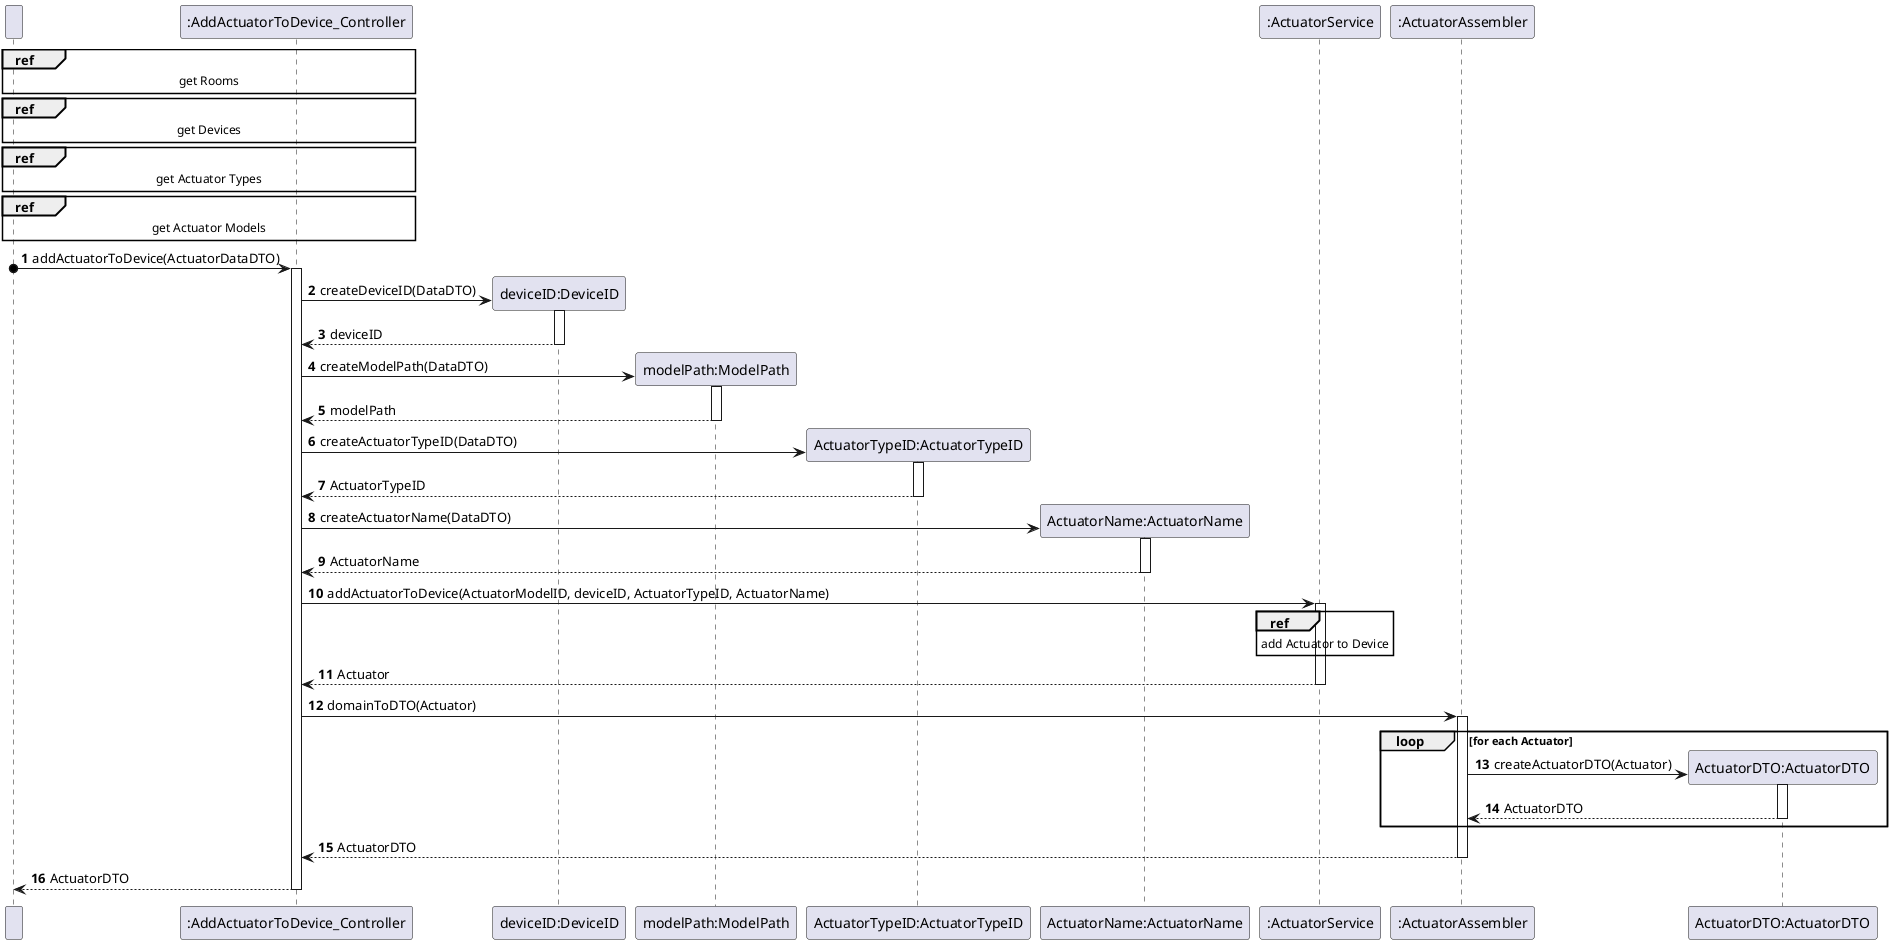 @startuml
!pragma layout smetana
autonumber

participant " " as User
participant ":AddActuatorToDevice_Controller" as AddActuatorToDevice_Controller
participant "deviceID:DeviceID" as DeviceID
participant "modelPath:ModelPath" as modelPath
participant "ActuatorTypeID:ActuatorTypeID" as ActuatorTypeID
participant "ActuatorName:ActuatorName" as ActuatorName
participant ":ActuatorService" as ActuatorService
participant ":ActuatorAssembler" as ActuatorAssembler
participant "ActuatorDTO:ActuatorDTO" as ActuatorDTO

'----------------------------------------------------'
ref over User, AddActuatorToDevice_Controller
get Rooms
end ref

ref over User, AddActuatorToDevice_Controller
get Devices
end ref

ref over User, AddActuatorToDevice_Controller
get Actuator Types
end ref

ref over User, AddActuatorToDevice_Controller
get Actuator Models
end ref

'----------------------------------------------------'

User o-> AddActuatorToDevice_Controller: addActuatorToDevice(ActuatorDataDTO)
activate AddActuatorToDevice_Controller
create DeviceID

AddActuatorToDevice_Controller -> DeviceID: createDeviceID(DataDTO)
activate DeviceID

DeviceID --> AddActuatorToDevice_Controller: deviceID
deactivate DeviceID
create modelPath

AddActuatorToDevice_Controller -> modelPath: createModelPath(DataDTO)
activate modelPath

modelPath --> AddActuatorToDevice_Controller: modelPath
deactivate modelPath
create ActuatorTypeID

AddActuatorToDevice_Controller -> ActuatorTypeID: createActuatorTypeID(DataDTO)
activate ActuatorTypeID

ActuatorTypeID --> AddActuatorToDevice_Controller: ActuatorTypeID
deactivate ActuatorTypeID
create ActuatorName

AddActuatorToDevice_Controller -> ActuatorName: createActuatorName(DataDTO)
activate ActuatorName

ActuatorName --> AddActuatorToDevice_Controller: ActuatorName
deactivate ActuatorName

AddActuatorToDevice_Controller -> ActuatorService: addActuatorToDevice(ActuatorModelID, deviceID, ActuatorTypeID, ActuatorName)
activate ActuatorService
'----------------------------------------------------'
ref over ActuatorService, ActuatorService
add Actuator to Device
end ref
'----------------------------------------------------'
ActuatorService --> AddActuatorToDevice_Controller: Actuator
deactivate ActuatorService

AddActuatorToDevice_Controller -> ActuatorAssembler: domainToDTO(Actuator)
activate ActuatorAssembler

loop for each Actuator
create ActuatorDTO
ActuatorAssembler -> ActuatorDTO: createActuatorDTO(Actuator)
activate ActuatorDTO
ActuatorDTO --> ActuatorAssembler: ActuatorDTO
deactivate ActuatorDTO
end

ActuatorAssembler --> AddActuatorToDevice_Controller : ActuatorDTO
deactivate ActuatorAssembler

AddActuatorToDevice_Controller --> User: ActuatorDTO
deactivate AddActuatorToDevice_Controller

@enduml

@startuml
!pragma layout smetana
title get Rooms
autonumber

participant " " as User
participant ":AddActuatorToDevice_Controller" as AddActuatorToDevice_Controller
participant ":RoomService" as roomService
participant ":RoomRepository" as RoomRepository
participant ":RoomAssembler" as RoomAssembler
participant "roomDTO:RoomDTO" as RoomDTO

User o-> AddActuatorToDevice_Controller: getRooms()
activate AddActuatorToDevice_Controller

AddActuatorToDevice_Controller -> roomService: getRooms()
activate roomService

roomService -> RoomRepository: findAll()
activate RoomRepository

RoomRepository --> roomService: lisOfRooms
deactivate RoomRepository

roomService --> AddActuatorToDevice_Controller: lisOfRooms
deactivate roomService

AddActuatorToDevice_Controller -> RoomAssembler: domainToDTO(Rooms)
activate RoomAssembler

loop for each room
    create RoomDTO
    RoomAssembler -> RoomDTO: createRoomDTO (room)
    activate RoomDTO
    RoomDTO --> RoomAssembler: roomDTO
    deactivate RoomDTO
    RoomAssembler -> RoomAssembler: addRoomDTOToList(roomDTO)
end

RoomAssembler --> AddActuatorToDevice_Controller: listRoomsDTO
deactivate RoomAssembler

AddActuatorToDevice_Controller --> User: listRoomsDTO
deactivate AddActuatorToDevice_Controller

@enduml

@startuml
title get Devices
autonumber
!pragma layout smetana

participant " " as User
participant ":AddActuatorToDevice_Controller" as AddActuatorToDevice_Controller
participant ":DeviceAssembler" as DeviceAssembler
participant "roomID:RoomID" as RoomID
participant ":DeviceService" as DeviceService
participant ":DeviceRepository" as DeviceRepository
participant "deviceDTO:DeviceDTO" as DeviceDTO


User o-> AddActuatorToDevice_Controller: getDevices(roomDTO)
activate AddActuatorToDevice_Controller


AddActuatorToDevice_Controller -> DeviceAssembler : dtoToDomain(roomDTO)
activate DeviceAssembler
create RoomID

DeviceAssembler -> RoomID: createRoomID(strRoomIdDTO)
activate RoomID

RoomID --> DeviceAssembler: roomId
deactivate RoomID

DeviceAssembler --> AddActuatorToDevice_Controller: roomId
deactivate DeviceAssembler

AddActuatorToDevice_Controller -> DeviceService: getDevices(roomId)
activate DeviceService

DeviceService -> DeviceRepository: getDevicesByRoomId (roomId)
activate DeviceRepository

DeviceRepository --> DeviceService: listDevices
deactivate DeviceRepository

DeviceService --> AddActuatorToDevice_Controller: listDevices
deactivate DeviceService

AddActuatorToDevice_Controller  -> DeviceAssembler: deviceToDTO (deviceList)
activate DeviceAssembler

loop for each device in list
    create DeviceDTO
    DeviceAssembler -> DeviceDTO: createDeviceToDTO (device)
    activate DeviceDTO
    DeviceDTO --> DeviceAssembler: deviceDTO
    deactivate DeviceDTO
    DeviceAssembler -> DeviceAssembler: addDeviceDTOToList(deviceDTO)
end
DeviceAssembler --> AddActuatorToDevice_Controller: listDeviceDTO

deactivate DeviceAssembler
deactivate DeviceService

AddActuatorToDevice_Controller --> User : listDeviceDTO
deactivate AddActuatorToDevice_Controller

@enduml

@startuml
title get Actuator ActuatorTypes
autonumber
!pragma layout smetana

participant " " as User
participant ":AddActuatorToDevice_Controller" as AddActuatorToDevice_Controller
participant ":ActuatorTypeService" as ActuatorTypeService
participant ":ActuatorTypeRepository" as ActuatorTypeRepository
participant ":ActuatorTypeAssembler" as ActuatorTypeAssembler
participant "actuatorTypeDTO:ActuatorTypeDTO" as ActuatorTypeDTO

User o-> AddActuatorToDevice_Controller: getActuatorTypes()
activate AddActuatorToDevice_Controller

AddActuatorToDevice_Controller -> ActuatorTypeService: getActuatorTypes()
activate ActuatorTypeService

ActuatorTypeService -> ActuatorTypeRepository: findAll()
activate ActuatorTypeRepository

ActuatorTypeRepository --> ActuatorTypeService: listActuatorTypes
deactivate ActuatorTypeRepository

ActuatorTypeService --> AddActuatorToDevice_Controller: listActuatorTypes
deactivate ActuatorTypeService

AddActuatorToDevice_Controller -> ActuatorTypeAssembler: domainToDTO(listOfActuatorModels)
activate ActuatorTypeAssembler

loop for each ActuatorModel in copyOfActuatorModels
create ActuatorTypeDTO
ActuatorTypeAssembler -> ActuatorTypeDTO: createActuatorTypeDTO(ActuatorModel)
activate ActuatorTypeDTO
ActuatorTypeDTO --> ActuatorTypeAssembler: ActuatorTypeDTO
deactivate ActuatorTypeDTO
ActuatorTypeAssembler -> ActuatorTypeAssembler: addToList(ActuatorModelDTO)
end

ActuatorTypeAssembler --> AddActuatorToDevice_Controller: listActuatorModelsDTO
deactivate ActuatorTypeAssembler

AddActuatorToDevice_Controller -> User: listActuatorModelsDTO
deactivate AddActuatorToDevice_Controller

@enduml

@startuml
title get Actuator Models
autonumber
!pragma layout smetana

participant " " as User
participant ":AddActuatorToDevice_Controller" as AddActuatorToDevice_Controller
participant "actuatorTypeID:ActuatorTypeID" as ActuatorTypeID

User o-> AddActuatorToDevice_Controller: getActuatorModels(ActuatorTypeDTO)
activate AddActuatorToDevice_Controller
create ActuatorTypeID

AddActuatorToDevice_Controller -> ActuatorTypeID: createActuatorTypeID(DataDTO)
activate ActuatorTypeID

ActuatorTypeID --> AddActuatorToDevice_Controller: ActuatorTypeID
deactivate ActuatorTypeID

AddActuatorToDevice_Controller -> ActuatorModelService: getActuatorModelsByActuatorTypeId(ActuatorTypeID)
activate ActuatorModelService

ActuatorModelService -> ActuatorModelRepository: findByActuatorTypeId()
activate ActuatorModelRepository

ActuatorModelRepository --> ActuatorModelService: listActuatorModels
deactivate ActuatorModelRepository

ActuatorModelService --> AddActuatorToDevice_Controller: listActuatorModels
deactivate ActuatorModelService

AddActuatorToDevice_Controller -> ActuatorModelAssembler: domainToDTO(listOfActuatorModels)
activate ActuatorModelAssembler

loop for each ActuatorModel in copyOfActuatorModels
create ActuatorModelDTO
ActuatorModelAssembler -> ActuatorModelDTO: createActuatorModelDTO(ActuatorModel)
activate ActuatorModelDTO
ActuatorModelDTO --> ActuatorModelAssembler: ActuatorModelDTO
deactivate ActuatorModelDTO
ActuatorModelAssembler -> ActuatorModelAssembler: addToList(ActuatorModelDTO)
end

ActuatorModelAssembler --> AddActuatorToDevice_Controller: listActuatorTypesDTO
deactivate ActuatorModelAssembler

AddActuatorToDevice_Controller -> User: listActuatorTypesDTO
deactivate AddActuatorToDevice_Controller

@enduml

@startuml
title add Actuator to Device
!pragma layout smetana
autonumber

-> ActuatorService: addActuatorToDevice(ActuatorModelID, deviceID, ActuatorTypeID, ActuatorName)
activate ActuatorService
ActuatorService -> ActuatorFactory: addActuator(ActuatorModelID, deviceID, ActuatorTypeID, ActuatorName)
activate ActuatorFactory
create Actuator

ActuatorFactory --> Actuator: create(ActuatorModelID, deviceID, ActuatorTypeID, ActuatorName)
activate Actuator

Actuator --> ActuatorFactory: Actuator
deactivate Actuator

ActuatorFactory --> ActuatorService: Actuator
deactivate ActuatorFactory

ActuatorService --> ActuatorRepository: saveActuator(Actuator)
activate ActuatorRepository

ActuatorRepository --> ActuatorService: Actuator
deactivate ActuatorRepository

<-- ActuatorService :Actuator

@enduml
